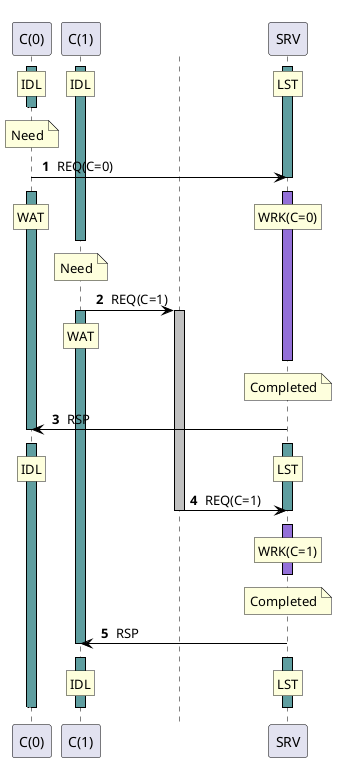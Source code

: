 @startuml
autonumber " <b>#</b> "
skinparam shadowing false
skinparam sequence {
ArrowColor Black
ActorBorderColor Black
LifeLineBorderColor Black
LifeLineBackgroundColor Black
ParticipantBorderColor Black
}
skinparam ControlBorderColor White
skinparam ControlBackgroundColor White
participant "C(0)" as A0 order 10100
activate A0 #CadetBlue
participant "C(1)" as A1 order 10200
activate A1 #CadetBlue
participant "SRV" as A2 order 10300
activate A2 #CadetBlue
rnote over A0 : IDL
/ rnote over A1 : IDL
/ rnote over A2 : LST
autonumber stop
[<[#White]-- A0
autonumber resume
deactivate A0
note over A0 : Need
A0 -> A2 : REQ(C=0)
deactivate A2
autonumber stop
[<[#White]-- A0
autonumber resume
activate A0 #CadetBlue
activate A2 #MediumPurple
rnote over A0 : WAT
/ rnote over A2 : WRK(C=0)
autonumber stop
[<[#White]-- A0
autonumber resume
deactivate A1
note over A1 : Need
control " " as T0 order 10201
A1 -> T0 : REQ(C=1)
activate T0 #Silver
activate A1 #CadetBlue
rnote over A1 : WAT
autonumber stop
[<[#White]-- A0
autonumber resume
deactivate A2
note over A2 : Completed
A2 -> A0 : RSP
deactivate A0
autonumber stop
[<[#White]-- A0
autonumber resume
activate A2 #CadetBlue
activate A0 #CadetBlue
rnote over A2 : LST
/ rnote over A0 : IDL
T0 -> A2 : REQ(C=1)
deactivate T0
deactivate A2
autonumber stop
[<[#White]-- A0
autonumber resume
activate A2 #MediumPurple
rnote over A2 : WRK(C=1)
autonumber stop
[<[#White]-- A0
autonumber resume
deactivate A2
note over A2 : Completed
A2 -> A1 : RSP
deactivate A1
autonumber stop
[<[#White]-- A0
autonumber resume
activate A2 #CadetBlue
activate A1 #CadetBlue
rnote over A2 : LST
/ rnote over A1 : IDL
autonumber stop
[<[#White]-- A0
autonumber resume
deactivate A0
deactivate A1
deactivate A2
@enduml
